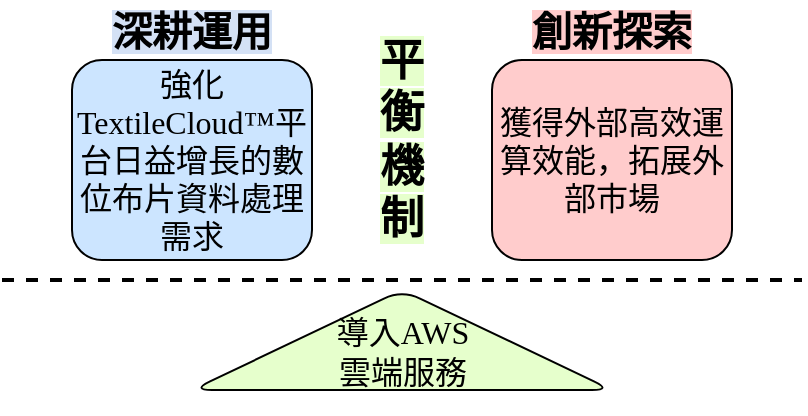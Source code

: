 <mxfile version="27.1.6">
  <diagram name="第1頁" id="_MaqUpJ7oEheKCF0Ef28">
    <mxGraphModel dx="629" dy="702" grid="1" gridSize="10" guides="1" tooltips="1" connect="1" arrows="1" fold="1" page="1" pageScale="1" pageWidth="1169" pageHeight="827" math="0" shadow="0">
      <root>
        <mxCell id="0" />
        <mxCell id="1" parent="0" />
        <mxCell id="VXFmxYhwd_XNbxnLM9Wa-7" value="" style="triangle;whiteSpace=wrap;html=1;rounded=1;rotation=-90;fillColor=#E6FFCC;" parent="1" vertex="1">
          <mxGeometry x="335" y="295" width="50" height="210" as="geometry" />
        </mxCell>
        <mxCell id="VXFmxYhwd_XNbxnLM9Wa-5" value="" style="endArrow=none;dashed=1;html=1;rounded=0;strokeWidth=2;strokeColor=default;" parent="1" edge="1">
          <mxGeometry width="50" height="50" relative="1" as="geometry">
            <mxPoint x="160" y="370" as="sourcePoint" />
            <mxPoint x="560" y="370" as="targetPoint" />
          </mxGeometry>
        </mxCell>
        <mxCell id="VXFmxYhwd_XNbxnLM9Wa-26" value="&lt;font face=&quot;標楷體&quot;&gt;&lt;span style=&quot;font-size: 16px;&quot;&gt;強化&lt;/span&gt;&lt;/font&gt;&lt;span style=&quot;font-size:12.0pt;line-height:&lt;br/&gt;115%;font-family:&amp;quot;Times New Roman&amp;quot;,serif;mso-fareast-font-family:標楷體;&lt;br/&gt;mso-bidi-theme-font:minor-bidi;mso-ansi-language:EN-US;mso-fareast-language:&lt;br/&gt;ZH-TW;mso-bidi-language:AR-SA&quot; lang=&quot;EN-US&quot;&gt;TextileCloud™&lt;/span&gt;&lt;span style=&quot;font-size:12.0pt;&lt;br/&gt;line-height:115%;font-family:標楷體;mso-ascii-font-family:&amp;quot;Times New Roman&amp;quot;;&lt;br/&gt;mso-hansi-font-family:&amp;quot;Times New Roman&amp;quot;;mso-bidi-font-family:&amp;quot;Times New Roman&amp;quot;;&lt;br/&gt;mso-bidi-theme-font:minor-bidi;mso-ansi-language:EN-US;mso-fareast-language:&lt;br/&gt;ZH-TW;mso-bidi-language:AR-SA&quot;&gt;平台日益增長的數位布片資料處理需求&lt;/span&gt;" style="rounded=1;whiteSpace=wrap;html=1;fillColor=#CCE5FF;" parent="1" vertex="1">
          <mxGeometry x="195" y="260" width="120" height="100" as="geometry" />
        </mxCell>
        <mxCell id="VXFmxYhwd_XNbxnLM9Wa-27" value="&lt;font face=&quot;標楷體&quot;&gt;&lt;span style=&quot;font-size: 16px;&quot;&gt;獲得外部高效運算效能，拓展外部市場&lt;/span&gt;&lt;/font&gt;" style="rounded=1;whiteSpace=wrap;html=1;fillColor=#FFCCCC;" parent="1" vertex="1">
          <mxGeometry x="405" y="260" width="120" height="100" as="geometry" />
        </mxCell>
        <mxCell id="VXFmxYhwd_XNbxnLM9Wa-34" value="&lt;font style=&quot;font-size: 20px; background-color: rgb(212, 225, 245);&quot; face=&quot;標楷體&quot;&gt;&lt;b&gt;深耕運用&lt;/b&gt;&lt;/font&gt;" style="text;html=1;align=center;verticalAlign=middle;whiteSpace=wrap;rounded=0;" parent="1" vertex="1">
          <mxGeometry x="210" y="230" width="90" height="30" as="geometry" />
        </mxCell>
        <mxCell id="VXFmxYhwd_XNbxnLM9Wa-36" value="&lt;font style=&quot;font-size: 20px; background-color: rgb(255, 204, 204);&quot; face=&quot;標楷體&quot;&gt;&lt;b&gt;創新探索&lt;/b&gt;&lt;/font&gt;" style="text;html=1;align=center;verticalAlign=middle;whiteSpace=wrap;rounded=0;" parent="1" vertex="1">
          <mxGeometry x="420" y="230" width="90" height="30" as="geometry" />
        </mxCell>
        <mxCell id="VXFmxYhwd_XNbxnLM9Wa-30" value="&lt;font style=&quot;font-size: 22px; background-color: rgb(230, 255, 204);&quot; face=&quot;標楷體&quot;&gt;&lt;b&gt;平衡機制&lt;/b&gt;&lt;/font&gt;" style="text;html=1;align=center;verticalAlign=middle;whiteSpace=wrap;rounded=0;" parent="1" vertex="1">
          <mxGeometry x="350" y="287.143" width="20" height="25.714" as="geometry" />
        </mxCell>
        <mxCell id="O1jYIusFtQCa2vRuLjXF-1" value="&lt;p data-pm-slice=&quot;1 1 []&quot;&gt;&lt;font face=&quot;標楷體&quot;&gt;&lt;span style=&quot;font-size: 16px;&quot;&gt;導入AWS&lt;br&gt;&lt;/span&gt;&lt;/font&gt;&lt;span style=&quot;font-size: 16px; font-family: 標楷體; background-color: transparent; color: light-dark(rgb(0, 0, 0), rgb(255, 255, 255));&quot;&gt;雲端服務&lt;/span&gt;&lt;/p&gt;" style="text;strokeColor=none;align=center;fillColor=none;html=1;verticalAlign=middle;whiteSpace=wrap;rounded=0;" parent="1" vertex="1">
          <mxGeometry x="302.5" y="391" width="115" height="30" as="geometry" />
        </mxCell>
      </root>
    </mxGraphModel>
  </diagram>
</mxfile>
